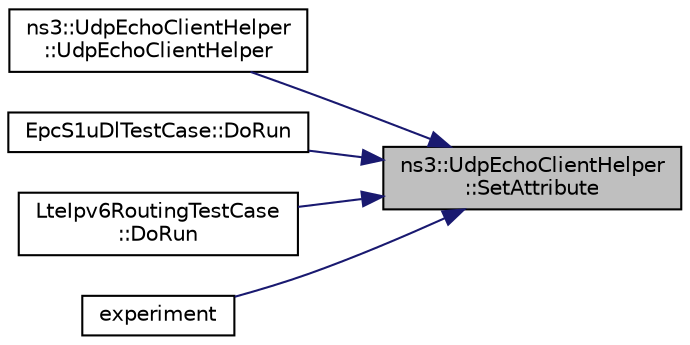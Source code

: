 digraph "ns3::UdpEchoClientHelper::SetAttribute"
{
 // LATEX_PDF_SIZE
  edge [fontname="Helvetica",fontsize="10",labelfontname="Helvetica",labelfontsize="10"];
  node [fontname="Helvetica",fontsize="10",shape=record];
  rankdir="RL";
  Node1 [label="ns3::UdpEchoClientHelper\l::SetAttribute",height=0.2,width=0.4,color="black", fillcolor="grey75", style="filled", fontcolor="black",tooltip="Record an attribute to be set in each Application after it is is created."];
  Node1 -> Node2 [dir="back",color="midnightblue",fontsize="10",style="solid",fontname="Helvetica"];
  Node2 [label="ns3::UdpEchoClientHelper\l::UdpEchoClientHelper",height=0.2,width=0.4,color="black", fillcolor="white", style="filled",URL="$classns3_1_1_udp_echo_client_helper.html#a08e650c741d5f5692cbcccd2031f2d4d",tooltip="Create UdpEchoClientHelper which will make life easier for people trying to set up simulations with e..."];
  Node1 -> Node3 [dir="back",color="midnightblue",fontsize="10",style="solid",fontname="Helvetica"];
  Node3 [label="EpcS1uDlTestCase::DoRun",height=0.2,width=0.4,color="black", fillcolor="white", style="filled",URL="$class_epc_s1u_dl_test_case.html#a2ac9313672e6c5e2a5a33f98a77ffec2",tooltip="Implementation to actually run this TestCase."];
  Node1 -> Node4 [dir="back",color="midnightblue",fontsize="10",style="solid",fontname="Helvetica"];
  Node4 [label="LteIpv6RoutingTestCase\l::DoRun",height=0.2,width=0.4,color="black", fillcolor="white", style="filled",URL="$class_lte_ipv6_routing_test_case.html#a346533727aeb404f4eef06a2a8c41d5d",tooltip="Implementation to actually run this TestCase."];
  Node1 -> Node5 [dir="back",color="midnightblue",fontsize="10",style="solid",fontname="Helvetica"];
  Node5 [label="experiment",height=0.2,width=0.4,color="black", fillcolor="white", style="filled",URL="$wifi-hidden-terminal_8cc.html#a4d9a43e69370abe646152c76678d24ed",tooltip="Run single 10 seconds experiment."];
}
